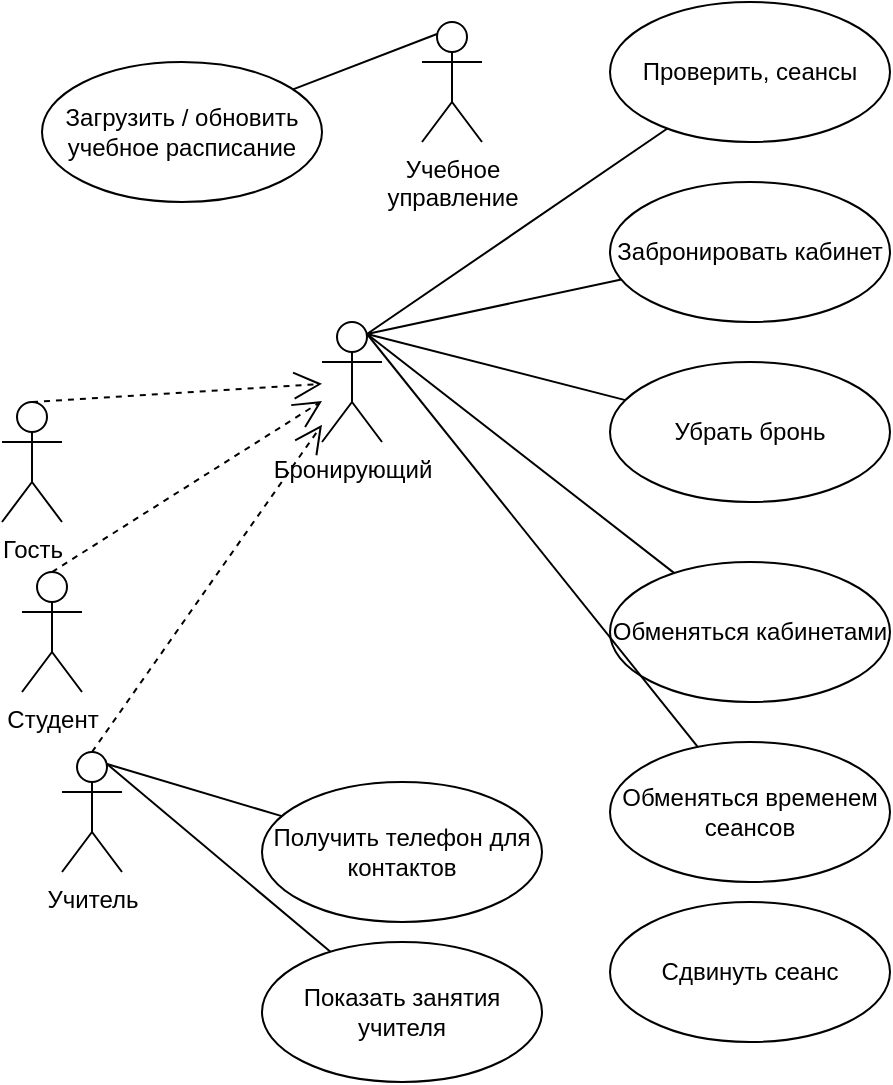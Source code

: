 <mxfile version="24.8.3">
  <diagram name="Страница — 1" id="BdcbLQAf3kQTUUfAT7QY">
    <mxGraphModel dx="1461" dy="774" grid="1" gridSize="10" guides="1" tooltips="1" connect="1" arrows="1" fold="1" page="1" pageScale="1" pageWidth="827" pageHeight="1169" math="0" shadow="0">
      <root>
        <mxCell id="0" />
        <mxCell id="1" parent="0" />
        <mxCell id="ycQ1heXpOWm5FM-YU5tC-24" value="" style="endArrow=open;endSize=12;dashed=1;html=1;rounded=0;exitX=0.5;exitY=0;exitDx=0;exitDy=0;exitPerimeter=0;" edge="1" parent="1" source="ycQ1heXpOWm5FM-YU5tC-20" target="ycQ1heXpOWm5FM-YU5tC-18">
          <mxGeometry width="160" relative="1" as="geometry">
            <mxPoint x="80" y="460.0" as="sourcePoint" />
            <mxPoint x="240" y="460.0" as="targetPoint" />
          </mxGeometry>
        </mxCell>
        <mxCell id="ycQ1heXpOWm5FM-YU5tC-26" value="" style="endArrow=open;endSize=12;dashed=1;html=1;rounded=0;exitX=0.5;exitY=0;exitDx=0;exitDy=0;exitPerimeter=0;" edge="1" parent="1" source="ycQ1heXpOWm5FM-YU5tC-22" target="ycQ1heXpOWm5FM-YU5tC-18">
          <mxGeometry width="160" relative="1" as="geometry">
            <mxPoint x="85" y="530" as="sourcePoint" />
            <mxPoint x="155" y="340" as="targetPoint" />
          </mxGeometry>
        </mxCell>
        <mxCell id="ycQ1heXpOWm5FM-YU5tC-9" value="Проверить, сеансы" style="ellipse;whiteSpace=wrap;html=1;" vertex="1" parent="1">
          <mxGeometry x="414" y="160" width="140" height="70" as="geometry" />
        </mxCell>
        <mxCell id="ycQ1heXpOWm5FM-YU5tC-12" value="" style="endArrow=open;endSize=12;dashed=1;html=1;rounded=0;exitX=0.5;exitY=0;exitDx=0;exitDy=0;exitPerimeter=0;" edge="1" parent="1" source="ycQ1heXpOWm5FM-YU5tC-19" target="ycQ1heXpOWm5FM-YU5tC-18">
          <mxGeometry width="160" relative="1" as="geometry">
            <mxPoint x="200" y="570" as="sourcePoint" />
            <mxPoint x="360" y="570" as="targetPoint" />
          </mxGeometry>
        </mxCell>
        <mxCell id="ycQ1heXpOWm5FM-YU5tC-13" value="Забронировать кабинет" style="ellipse;whiteSpace=wrap;html=1;" vertex="1" parent="1">
          <mxGeometry x="414" y="250" width="140" height="70" as="geometry" />
        </mxCell>
        <mxCell id="ycQ1heXpOWm5FM-YU5tC-15" value="" style="endArrow=none;endFill=0;endSize=12;html=1;rounded=0;exitX=0.75;exitY=0.1;exitDx=0;exitDy=0;exitPerimeter=0;" edge="1" parent="1" source="ycQ1heXpOWm5FM-YU5tC-18" target="ycQ1heXpOWm5FM-YU5tC-13">
          <mxGeometry width="160" relative="1" as="geometry">
            <mxPoint x="332.5" y="276" as="sourcePoint" />
            <mxPoint x="630" y="260" as="targetPoint" />
          </mxGeometry>
        </mxCell>
        <mxCell id="ycQ1heXpOWm5FM-YU5tC-16" value="" style="endArrow=none;endFill=0;endSize=12;html=1;rounded=0;exitX=0.75;exitY=0.1;exitDx=0;exitDy=0;exitPerimeter=0;" edge="1" parent="1" source="ycQ1heXpOWm5FM-YU5tC-18" target="ycQ1heXpOWm5FM-YU5tC-9">
          <mxGeometry width="160" relative="1" as="geometry">
            <mxPoint x="312.5" y="406" as="sourcePoint" />
            <mxPoint x="496" y="424" as="targetPoint" />
          </mxGeometry>
        </mxCell>
        <mxCell id="ycQ1heXpOWm5FM-YU5tC-19" value="Учитель" style="shape=umlActor;verticalLabelPosition=bottom;verticalAlign=top;html=1;" vertex="1" parent="1">
          <mxGeometry x="140" y="535" width="30" height="60" as="geometry" />
        </mxCell>
        <mxCell id="ycQ1heXpOWm5FM-YU5tC-20" value="Студент" style="shape=umlActor;verticalLabelPosition=bottom;verticalAlign=top;html=1;" vertex="1" parent="1">
          <mxGeometry x="120" y="445" width="30" height="60" as="geometry" />
        </mxCell>
        <mxCell id="ycQ1heXpOWm5FM-YU5tC-22" value="Гость" style="shape=umlActor;verticalLabelPosition=bottom;verticalAlign=top;html=1;" vertex="1" parent="1">
          <mxGeometry x="110" y="360" width="30" height="60" as="geometry" />
        </mxCell>
        <mxCell id="ycQ1heXpOWm5FM-YU5tC-28" value="Убрать бронь" style="ellipse;whiteSpace=wrap;html=1;" vertex="1" parent="1">
          <mxGeometry x="414" y="340" width="140" height="70" as="geometry" />
        </mxCell>
        <mxCell id="ycQ1heXpOWm5FM-YU5tC-29" value="" style="endArrow=none;endFill=0;endSize=12;html=1;rounded=0;exitX=0.75;exitY=0.1;exitDx=0;exitDy=0;exitPerimeter=0;" edge="1" parent="1" source="ycQ1heXpOWm5FM-YU5tC-18" target="ycQ1heXpOWm5FM-YU5tC-28">
          <mxGeometry width="160" relative="1" as="geometry">
            <mxPoint x="303" y="336" as="sourcePoint" />
            <mxPoint x="405" y="398" as="targetPoint" />
          </mxGeometry>
        </mxCell>
        <mxCell id="ycQ1heXpOWm5FM-YU5tC-18" value="Бронирующий" style="shape=umlActor;verticalLabelPosition=bottom;verticalAlign=top;html=1;" vertex="1" parent="1">
          <mxGeometry x="270" y="320" width="30" height="60" as="geometry" />
        </mxCell>
        <mxCell id="ycQ1heXpOWm5FM-YU5tC-31" value="Обменяться кабинетами" style="ellipse;whiteSpace=wrap;html=1;" vertex="1" parent="1">
          <mxGeometry x="414" y="440" width="140" height="70" as="geometry" />
        </mxCell>
        <mxCell id="ycQ1heXpOWm5FM-YU5tC-34" value="Обменяться временем сеансов" style="ellipse;whiteSpace=wrap;html=1;" vertex="1" parent="1">
          <mxGeometry x="414" y="530" width="140" height="70" as="geometry" />
        </mxCell>
        <mxCell id="ycQ1heXpOWm5FM-YU5tC-36" value="" style="endArrow=none;endFill=0;endSize=12;html=1;rounded=0;exitX=0.75;exitY=0.1;exitDx=0;exitDy=0;exitPerimeter=0;" edge="1" parent="1" source="ycQ1heXpOWm5FM-YU5tC-18" target="ycQ1heXpOWm5FM-YU5tC-31">
          <mxGeometry width="160" relative="1" as="geometry">
            <mxPoint x="303" y="336" as="sourcePoint" />
            <mxPoint x="415" y="435" as="targetPoint" />
          </mxGeometry>
        </mxCell>
        <mxCell id="ycQ1heXpOWm5FM-YU5tC-37" value="" style="endArrow=none;endFill=0;endSize=12;html=1;rounded=0;exitX=0.75;exitY=0.1;exitDx=0;exitDy=0;exitPerimeter=0;" edge="1" parent="1" source="ycQ1heXpOWm5FM-YU5tC-18" target="ycQ1heXpOWm5FM-YU5tC-34">
          <mxGeometry width="160" relative="1" as="geometry">
            <mxPoint x="313" y="346" as="sourcePoint" />
            <mxPoint x="425" y="445" as="targetPoint" />
          </mxGeometry>
        </mxCell>
        <mxCell id="ycQ1heXpOWm5FM-YU5tC-38" value="Получить телефон для контактов" style="ellipse;whiteSpace=wrap;html=1;" vertex="1" parent="1">
          <mxGeometry x="240" y="550" width="140" height="70" as="geometry" />
        </mxCell>
        <mxCell id="ycQ1heXpOWm5FM-YU5tC-39" value="" style="endArrow=none;endFill=0;endSize=12;html=1;rounded=0;exitX=0.75;exitY=0.1;exitDx=0;exitDy=0;exitPerimeter=0;" edge="1" parent="1" source="ycQ1heXpOWm5FM-YU5tC-19" target="ycQ1heXpOWm5FM-YU5tC-38">
          <mxGeometry width="160" relative="1" as="geometry">
            <mxPoint x="170" y="420" as="sourcePoint" />
            <mxPoint x="335" y="627" as="targetPoint" />
          </mxGeometry>
        </mxCell>
        <mxCell id="ycQ1heXpOWm5FM-YU5tC-40" value="Сдвинуть сеанс" style="ellipse;whiteSpace=wrap;html=1;" vertex="1" parent="1">
          <mxGeometry x="414" y="610" width="140" height="70" as="geometry" />
        </mxCell>
        <mxCell id="ycQ1heXpOWm5FM-YU5tC-41" value="Показать занятия учителя" style="ellipse;whiteSpace=wrap;html=1;" vertex="1" parent="1">
          <mxGeometry x="240" y="630" width="140" height="70" as="geometry" />
        </mxCell>
        <mxCell id="ycQ1heXpOWm5FM-YU5tC-42" value="" style="endArrow=none;endFill=0;endSize=12;html=1;rounded=0;exitX=0.75;exitY=0.1;exitDx=0;exitDy=0;exitPerimeter=0;" edge="1" parent="1" source="ycQ1heXpOWm5FM-YU5tC-19" target="ycQ1heXpOWm5FM-YU5tC-41">
          <mxGeometry width="160" relative="1" as="geometry">
            <mxPoint x="172" y="551" as="sourcePoint" />
            <mxPoint x="260" y="577" as="targetPoint" />
          </mxGeometry>
        </mxCell>
        <mxCell id="ycQ1heXpOWm5FM-YU5tC-43" value="Загрузить / обновить учебное расписание" style="ellipse;whiteSpace=wrap;html=1;" vertex="1" parent="1">
          <mxGeometry x="130" y="190" width="140" height="70" as="geometry" />
        </mxCell>
        <mxCell id="ycQ1heXpOWm5FM-YU5tC-44" value="Учебное&lt;br&gt;управление" style="shape=umlActor;verticalLabelPosition=bottom;verticalAlign=top;html=1;" vertex="1" parent="1">
          <mxGeometry x="320" y="170" width="30" height="60" as="geometry" />
        </mxCell>
        <mxCell id="ycQ1heXpOWm5FM-YU5tC-48" value="" style="endArrow=none;endFill=0;endSize=12;html=1;rounded=0;exitX=0.25;exitY=0.1;exitDx=0;exitDy=0;exitPerimeter=0;" edge="1" parent="1" source="ycQ1heXpOWm5FM-YU5tC-44" target="ycQ1heXpOWm5FM-YU5tC-43">
          <mxGeometry width="160" relative="1" as="geometry">
            <mxPoint x="180" y="213" as="sourcePoint" />
            <mxPoint x="330" y="110" as="targetPoint" />
          </mxGeometry>
        </mxCell>
      </root>
    </mxGraphModel>
  </diagram>
</mxfile>
